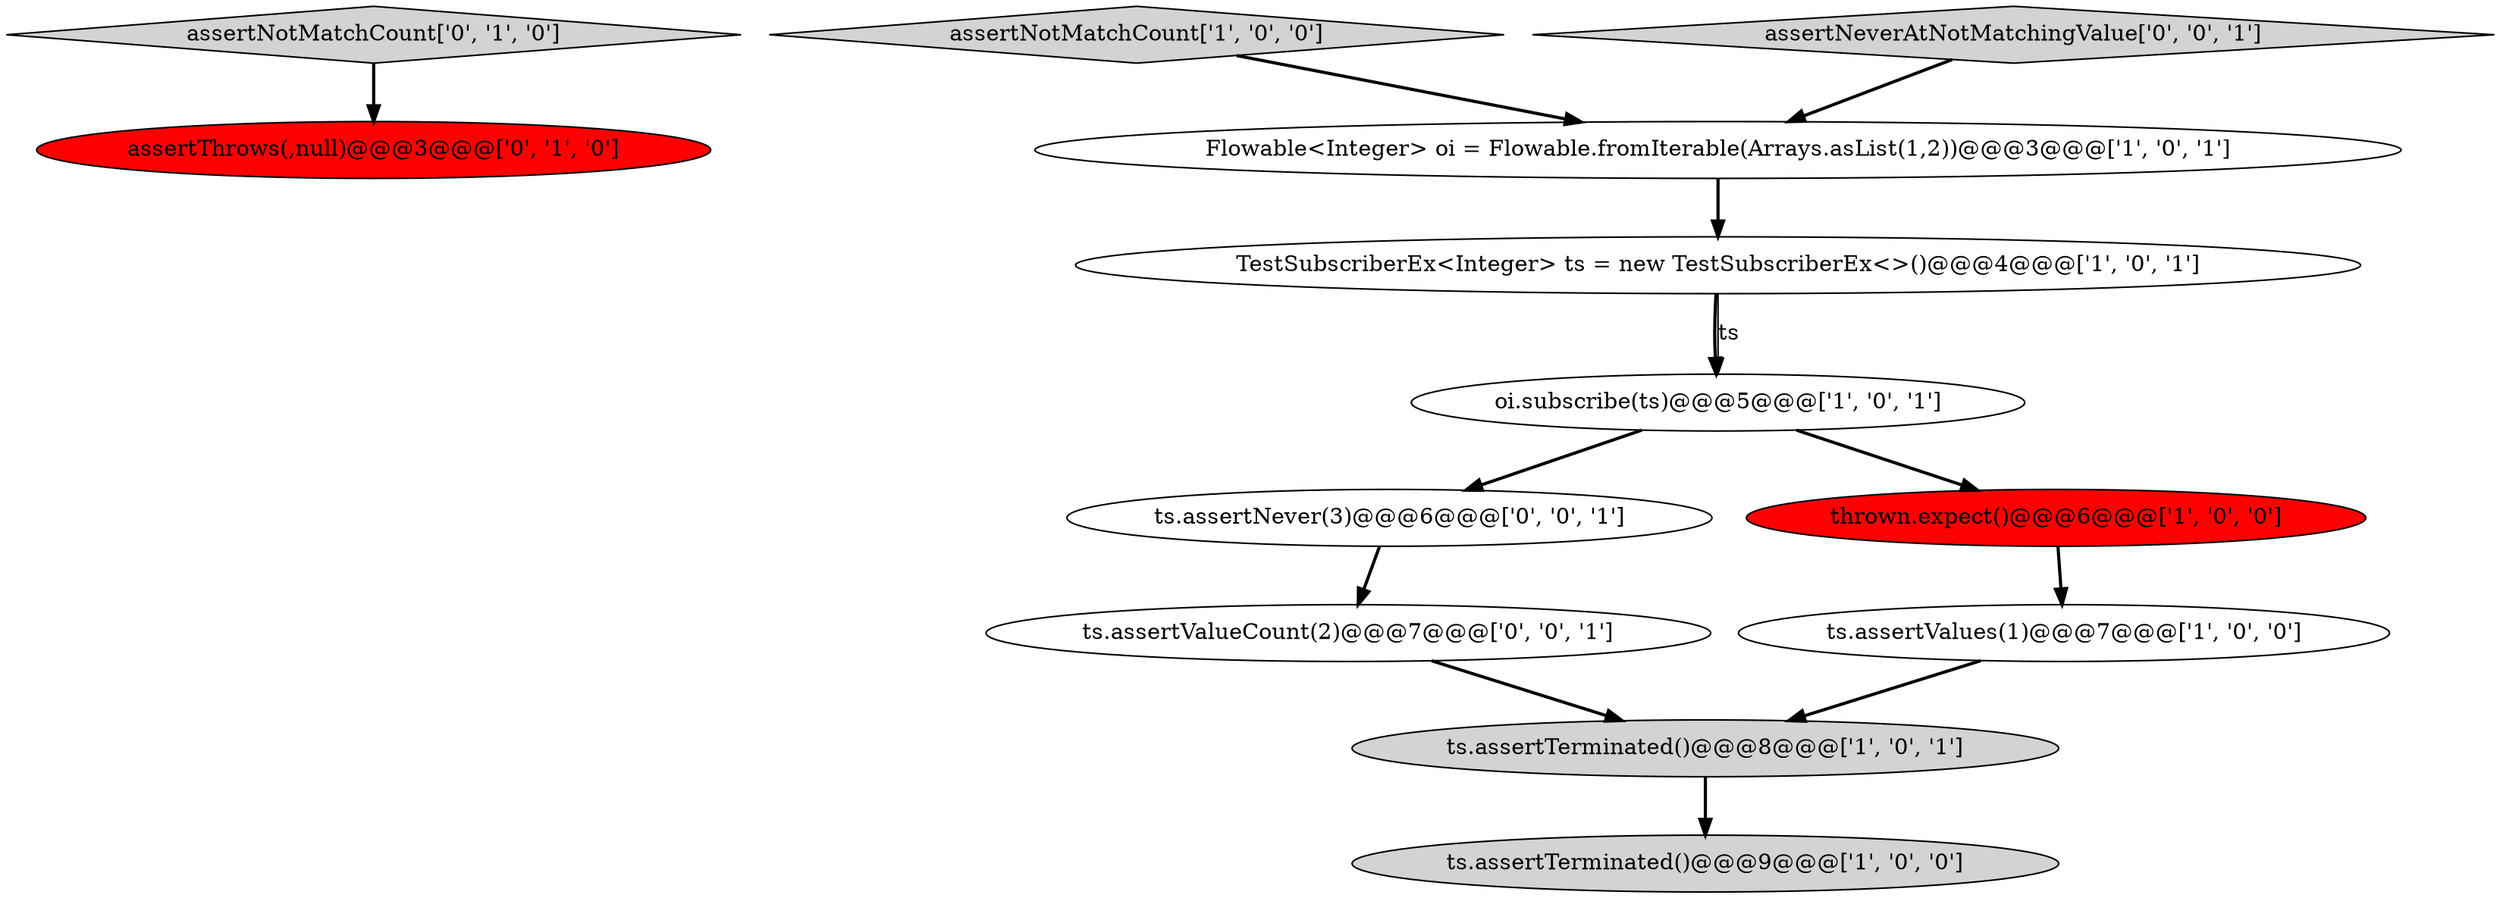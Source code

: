 digraph {
9 [style = filled, label = "assertThrows(,null)@@@3@@@['0', '1', '0']", fillcolor = red, shape = ellipse image = "AAA1AAABBB2BBB"];
3 [style = filled, label = "assertNotMatchCount['1', '0', '0']", fillcolor = lightgray, shape = diamond image = "AAA0AAABBB1BBB"];
2 [style = filled, label = "ts.assertTerminated()@@@8@@@['1', '0', '1']", fillcolor = lightgray, shape = ellipse image = "AAA0AAABBB1BBB"];
11 [style = filled, label = "ts.assertNever(3)@@@6@@@['0', '0', '1']", fillcolor = white, shape = ellipse image = "AAA0AAABBB3BBB"];
0 [style = filled, label = "thrown.expect()@@@6@@@['1', '0', '0']", fillcolor = red, shape = ellipse image = "AAA1AAABBB1BBB"];
5 [style = filled, label = "oi.subscribe(ts)@@@5@@@['1', '0', '1']", fillcolor = white, shape = ellipse image = "AAA0AAABBB1BBB"];
6 [style = filled, label = "ts.assertValues(1)@@@7@@@['1', '0', '0']", fillcolor = white, shape = ellipse image = "AAA0AAABBB1BBB"];
7 [style = filled, label = "Flowable<Integer> oi = Flowable.fromIterable(Arrays.asList(1,2))@@@3@@@['1', '0', '1']", fillcolor = white, shape = ellipse image = "AAA0AAABBB1BBB"];
10 [style = filled, label = "assertNeverAtNotMatchingValue['0', '0', '1']", fillcolor = lightgray, shape = diamond image = "AAA0AAABBB3BBB"];
4 [style = filled, label = "TestSubscriberEx<Integer> ts = new TestSubscriberEx<>()@@@4@@@['1', '0', '1']", fillcolor = white, shape = ellipse image = "AAA0AAABBB1BBB"];
8 [style = filled, label = "assertNotMatchCount['0', '1', '0']", fillcolor = lightgray, shape = diamond image = "AAA0AAABBB2BBB"];
1 [style = filled, label = "ts.assertTerminated()@@@9@@@['1', '0', '0']", fillcolor = lightgray, shape = ellipse image = "AAA0AAABBB1BBB"];
12 [style = filled, label = "ts.assertValueCount(2)@@@7@@@['0', '0', '1']", fillcolor = white, shape = ellipse image = "AAA0AAABBB3BBB"];
12->2 [style = bold, label=""];
5->11 [style = bold, label=""];
11->12 [style = bold, label=""];
7->4 [style = bold, label=""];
5->0 [style = bold, label=""];
3->7 [style = bold, label=""];
0->6 [style = bold, label=""];
4->5 [style = bold, label=""];
10->7 [style = bold, label=""];
2->1 [style = bold, label=""];
4->5 [style = solid, label="ts"];
8->9 [style = bold, label=""];
6->2 [style = bold, label=""];
}
